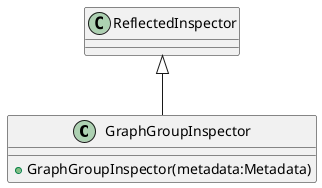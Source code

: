 @startuml
class GraphGroupInspector {
    + GraphGroupInspector(metadata:Metadata)
}
ReflectedInspector <|-- GraphGroupInspector
@enduml
